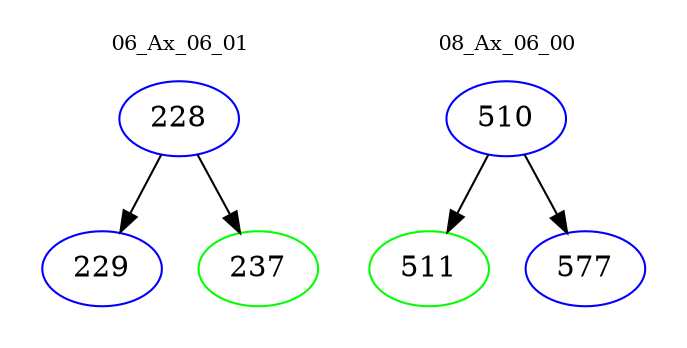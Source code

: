 digraph{
subgraph cluster_0 {
color = white
label = "06_Ax_06_01";
fontsize=10;
T0_228 [label="228", color="blue"]
T0_228 -> T0_229 [color="black"]
T0_229 [label="229", color="blue"]
T0_228 -> T0_237 [color="black"]
T0_237 [label="237", color="green"]
}
subgraph cluster_1 {
color = white
label = "08_Ax_06_00";
fontsize=10;
T1_510 [label="510", color="blue"]
T1_510 -> T1_511 [color="black"]
T1_511 [label="511", color="green"]
T1_510 -> T1_577 [color="black"]
T1_577 [label="577", color="blue"]
}
}
